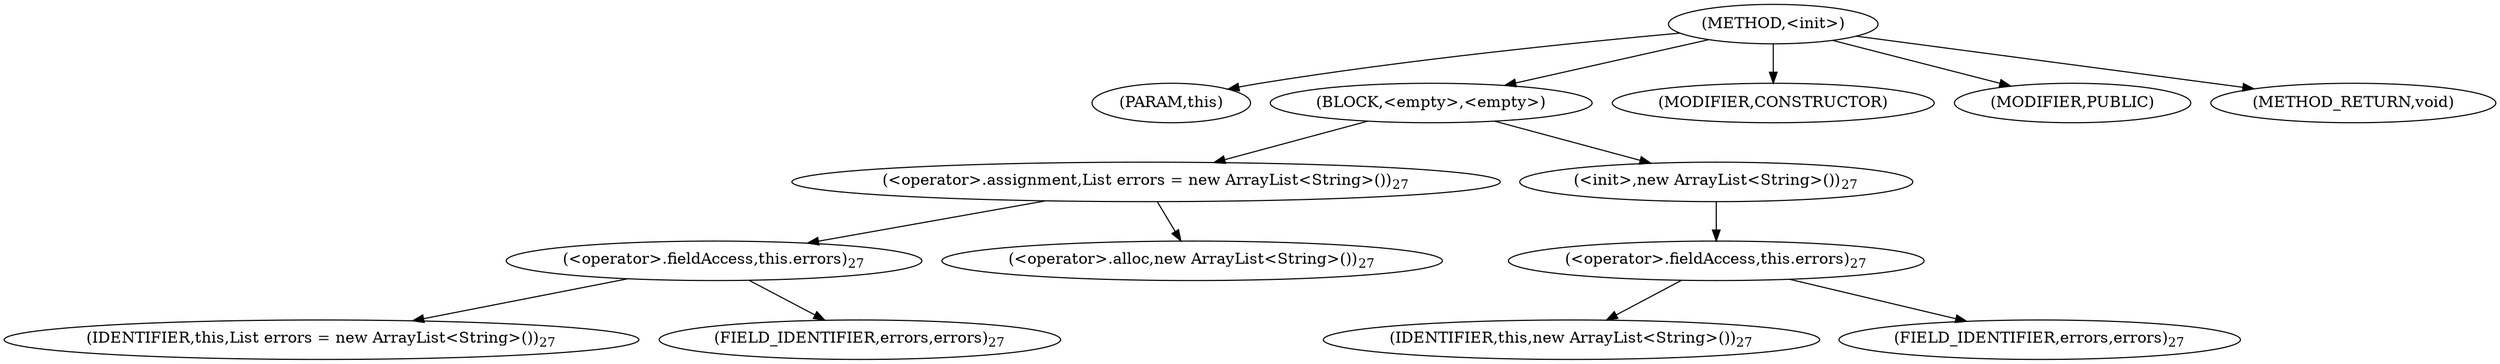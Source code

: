 digraph "&lt;init&gt;" {  
"69" [label = <(METHOD,&lt;init&gt;)> ]
"70" [label = <(PARAM,this)> ]
"71" [label = <(BLOCK,&lt;empty&gt;,&lt;empty&gt;)> ]
"72" [label = <(&lt;operator&gt;.assignment,List errors = new ArrayList&lt;String&gt;())<SUB>27</SUB>> ]
"73" [label = <(&lt;operator&gt;.fieldAccess,this.errors)<SUB>27</SUB>> ]
"74" [label = <(IDENTIFIER,this,List errors = new ArrayList&lt;String&gt;())<SUB>27</SUB>> ]
"75" [label = <(FIELD_IDENTIFIER,errors,errors)<SUB>27</SUB>> ]
"76" [label = <(&lt;operator&gt;.alloc,new ArrayList&lt;String&gt;())<SUB>27</SUB>> ]
"77" [label = <(&lt;init&gt;,new ArrayList&lt;String&gt;())<SUB>27</SUB>> ]
"78" [label = <(&lt;operator&gt;.fieldAccess,this.errors)<SUB>27</SUB>> ]
"79" [label = <(IDENTIFIER,this,new ArrayList&lt;String&gt;())<SUB>27</SUB>> ]
"80" [label = <(FIELD_IDENTIFIER,errors,errors)<SUB>27</SUB>> ]
"81" [label = <(MODIFIER,CONSTRUCTOR)> ]
"82" [label = <(MODIFIER,PUBLIC)> ]
"83" [label = <(METHOD_RETURN,void)> ]
  "69" -> "70" 
  "69" -> "71" 
  "69" -> "81" 
  "69" -> "82" 
  "69" -> "83" 
  "71" -> "72" 
  "71" -> "77" 
  "72" -> "73" 
  "72" -> "76" 
  "73" -> "74" 
  "73" -> "75" 
  "77" -> "78" 
  "78" -> "79" 
  "78" -> "80" 
}

